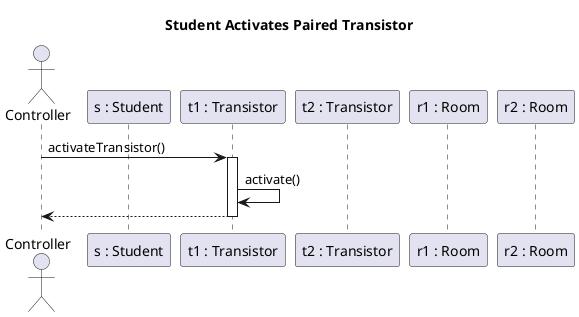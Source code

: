 @startuml student_places_transistor
title Student Activates Paired Transistor

actor Controller as c order 10
participant "t1 : Transistor" as Transistor order 30
participant "s : Student" as Student order 11
participant "t2 : Transistor" as Transistor2 order 40
participant "r1 : Room" as Room order 50
participant "r2 : Room" as Room2 order 60

' c -> Student : dropItem(t1)
' activate Student

    c -> Transistor : activateTransistor()
    activate Transistor
        Transistor -> Transistor: activate()
        
    c <-- Transistor
    deactivate Transistor

'     c <-- Student
' deactivate Student




@enduml
